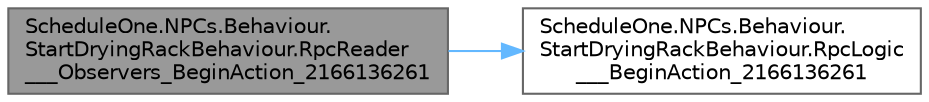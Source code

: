 digraph "ScheduleOne.NPCs.Behaviour.StartDryingRackBehaviour.RpcReader___Observers_BeginAction_2166136261"
{
 // LATEX_PDF_SIZE
  bgcolor="transparent";
  edge [fontname=Helvetica,fontsize=10,labelfontname=Helvetica,labelfontsize=10];
  node [fontname=Helvetica,fontsize=10,shape=box,height=0.2,width=0.4];
  rankdir="LR";
  Node1 [id="Node000001",label="ScheduleOne.NPCs.Behaviour.\lStartDryingRackBehaviour.RpcReader\l___Observers_BeginAction_2166136261",height=0.2,width=0.4,color="gray40", fillcolor="grey60", style="filled", fontcolor="black",tooltip=" "];
  Node1 -> Node2 [id="edge1_Node000001_Node000002",color="steelblue1",style="solid",tooltip=" "];
  Node2 [id="Node000002",label="ScheduleOne.NPCs.Behaviour.\lStartDryingRackBehaviour.RpcLogic\l___BeginAction_2166136261",height=0.2,width=0.4,color="grey40", fillcolor="white", style="filled",URL="$class_schedule_one_1_1_n_p_cs_1_1_behaviour_1_1_start_drying_rack_behaviour.html#a01f97561aa1ed1a4b2339c7ef2d40ab9",tooltip=" "];
}
